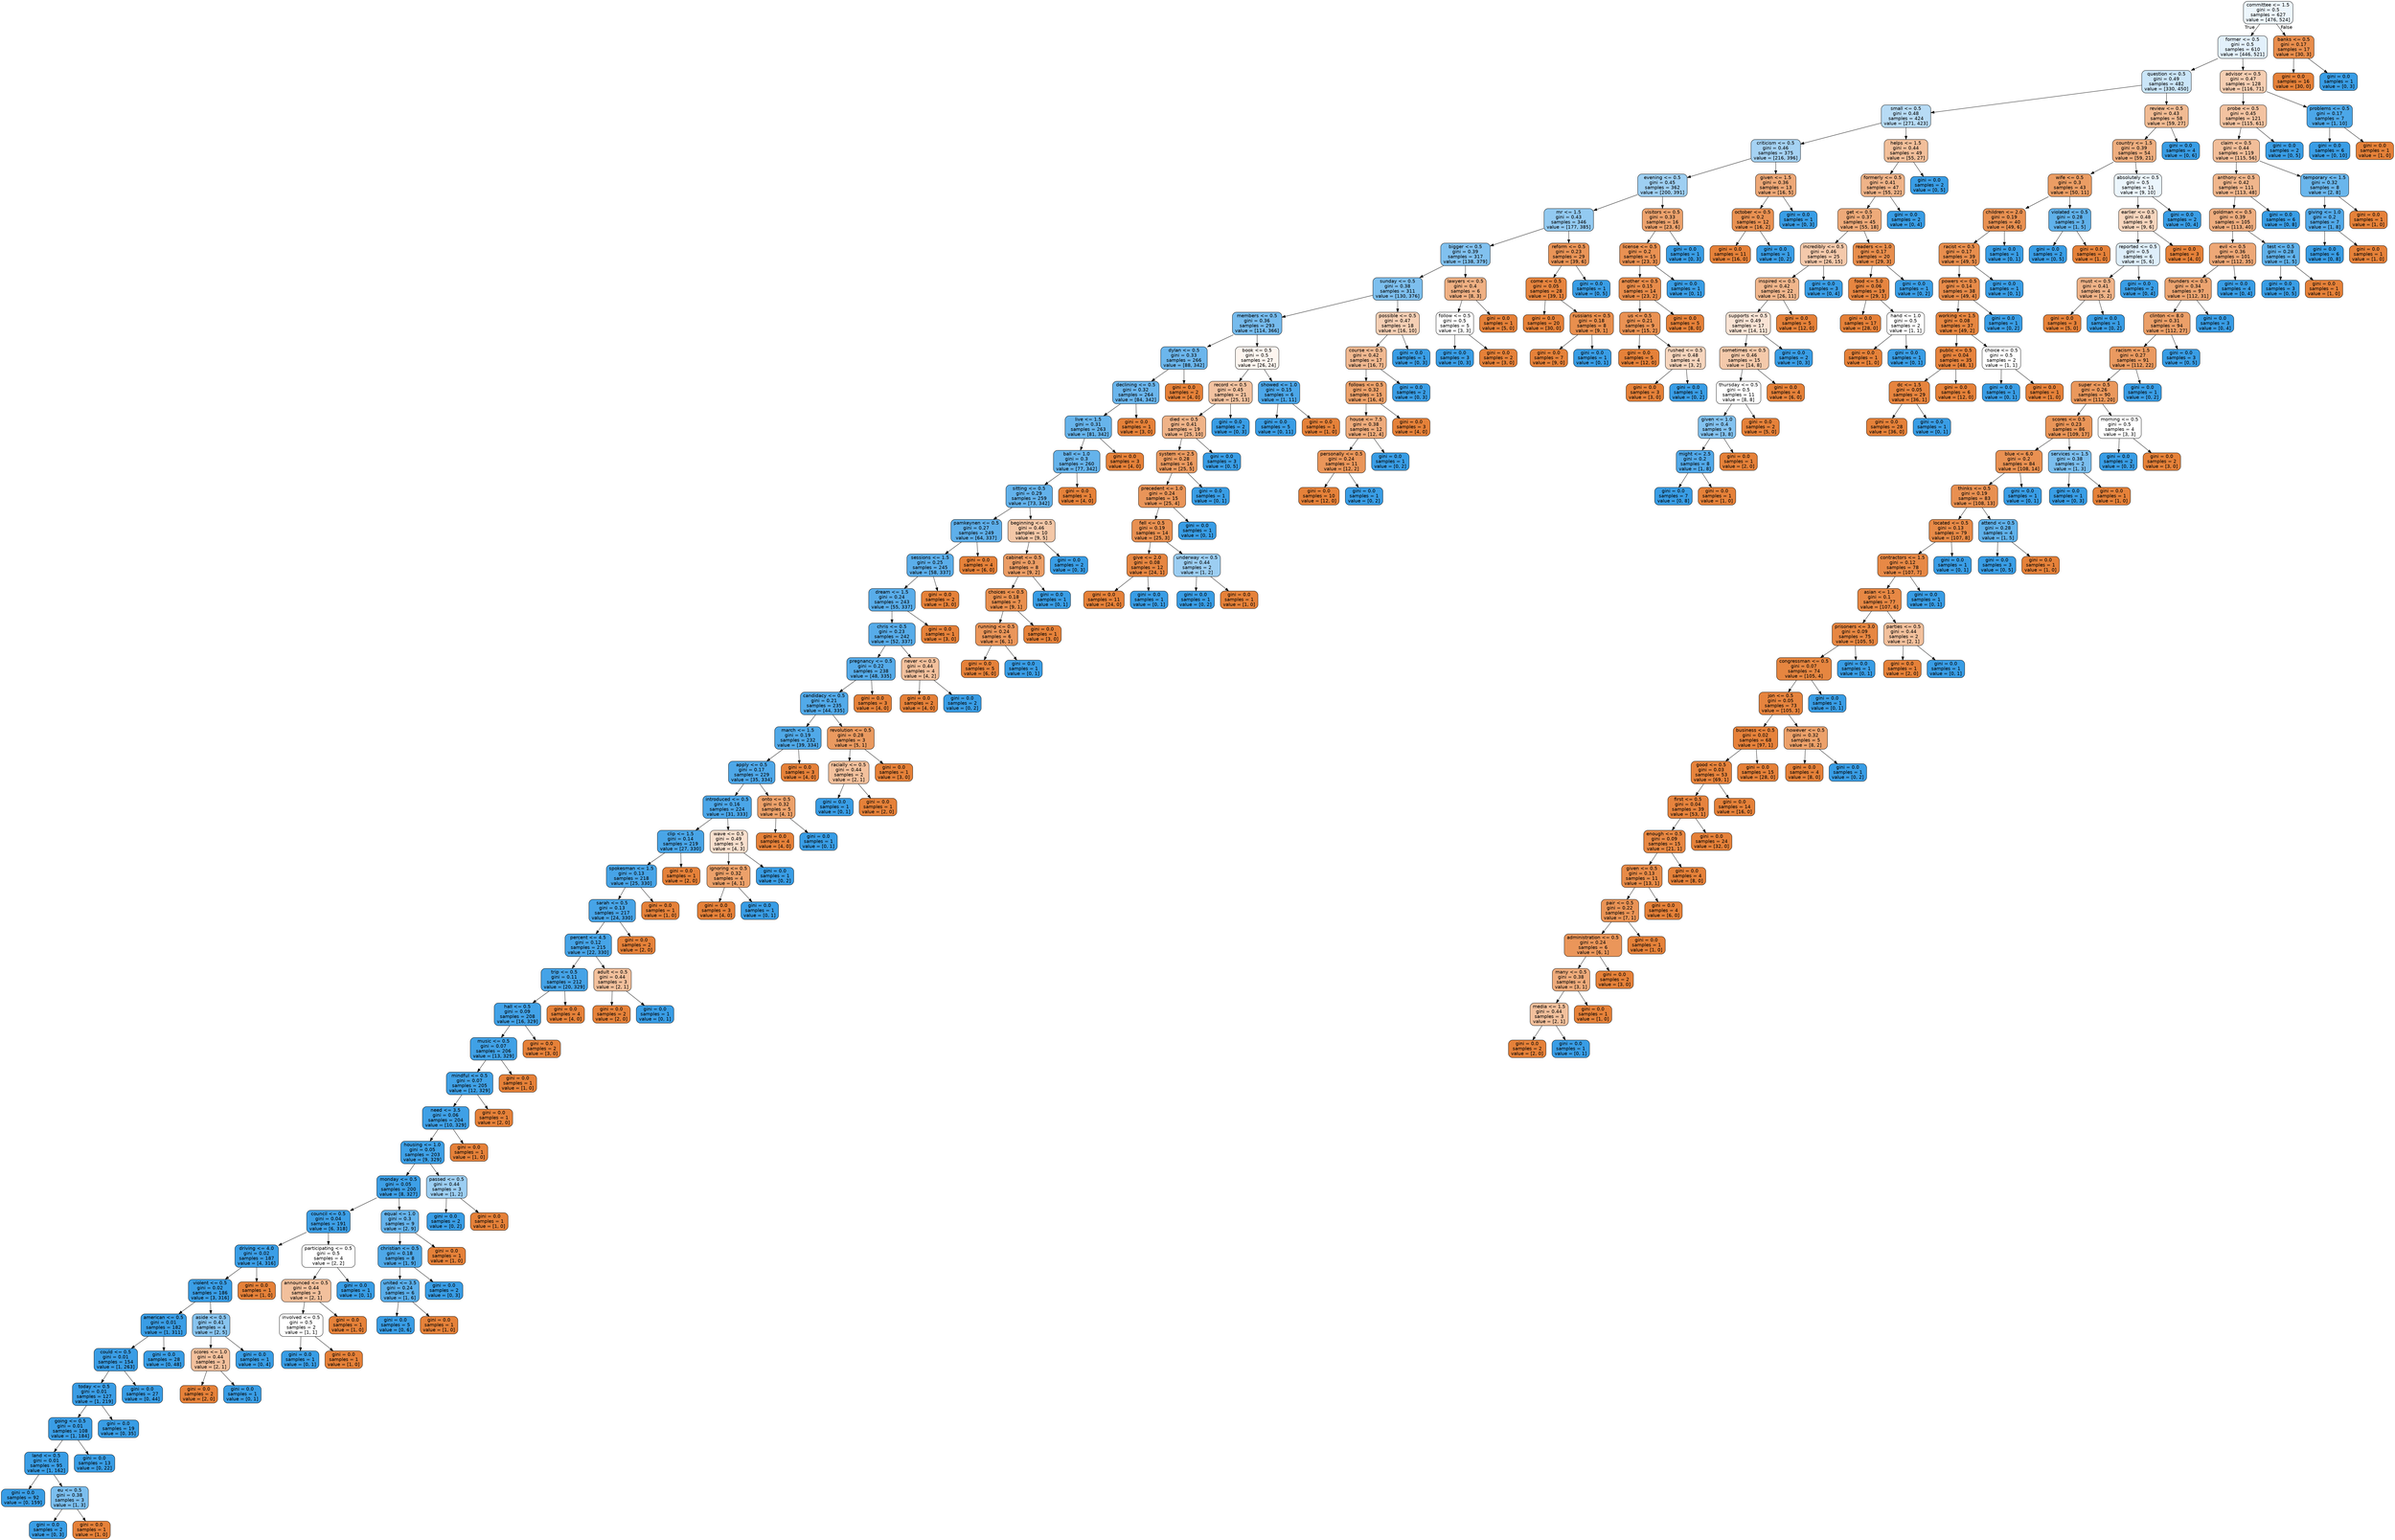 digraph Tree {
node [shape=box, style="filled, rounded", color="black", fontname=helvetica] ;
edge [fontname=helvetica] ;
0 [label="committee <= 1.5\ngini = 0.5\nsamples = 627\nvalue = [476, 524]", fillcolor="#399de517"] ;
1 [label="former <= 0.5\ngini = 0.5\nsamples = 610\nvalue = [446, 521]", fillcolor="#399de525"] ;
0 -> 1 [labeldistance=2.5, labelangle=45, headlabel="True"] ;
2 [label="question <= 0.5\ngini = 0.49\nsamples = 482\nvalue = [330, 450]", fillcolor="#399de544"] ;
1 -> 2 ;
3 [label="small <= 0.5\ngini = 0.48\nsamples = 424\nvalue = [271, 423]", fillcolor="#399de55c"] ;
2 -> 3 ;
4 [label="criticism <= 0.5\ngini = 0.46\nsamples = 375\nvalue = [216, 396]", fillcolor="#399de574"] ;
3 -> 4 ;
5 [label="evening <= 0.5\ngini = 0.45\nsamples = 362\nvalue = [200, 391]", fillcolor="#399de57d"] ;
4 -> 5 ;
6 [label="mr <= 1.5\ngini = 0.43\nsamples = 346\nvalue = [177, 385]", fillcolor="#399de58a"] ;
5 -> 6 ;
7 [label="bigger <= 0.5\ngini = 0.39\nsamples = 317\nvalue = [138, 379]", fillcolor="#399de5a2"] ;
6 -> 7 ;
8 [label="sunday <= 0.5\ngini = 0.38\nsamples = 311\nvalue = [130, 376]", fillcolor="#399de5a7"] ;
7 -> 8 ;
9 [label="members <= 0.5\ngini = 0.36\nsamples = 293\nvalue = [114, 366]", fillcolor="#399de5b0"] ;
8 -> 9 ;
10 [label="dylan <= 0.5\ngini = 0.33\nsamples = 266\nvalue = [88, 342]", fillcolor="#399de5bd"] ;
9 -> 10 ;
11 [label="declining <= 0.5\ngini = 0.32\nsamples = 264\nvalue = [84, 342]", fillcolor="#399de5c0"] ;
10 -> 11 ;
12 [label="live <= 1.5\ngini = 0.31\nsamples = 263\nvalue = [81, 342]", fillcolor="#399de5c3"] ;
11 -> 12 ;
13 [label="ball <= 1.0\ngini = 0.3\nsamples = 260\nvalue = [77, 342]", fillcolor="#399de5c6"] ;
12 -> 13 ;
14 [label="sitting <= 0.5\ngini = 0.29\nsamples = 259\nvalue = [73, 342]", fillcolor="#399de5c9"] ;
13 -> 14 ;
15 [label="pamkeynen <= 0.5\ngini = 0.27\nsamples = 249\nvalue = [64, 337]", fillcolor="#399de5cf"] ;
14 -> 15 ;
16 [label="sessions <= 1.5\ngini = 0.25\nsamples = 245\nvalue = [58, 337]", fillcolor="#399de5d3"] ;
15 -> 16 ;
17 [label="dream <= 1.5\ngini = 0.24\nsamples = 243\nvalue = [55, 337]", fillcolor="#399de5d5"] ;
16 -> 17 ;
18 [label="chris <= 0.5\ngini = 0.23\nsamples = 242\nvalue = [52, 337]", fillcolor="#399de5d8"] ;
17 -> 18 ;
19 [label="pregnancy <= 0.5\ngini = 0.22\nsamples = 238\nvalue = [48, 335]", fillcolor="#399de5da"] ;
18 -> 19 ;
20 [label="candidacy <= 0.5\ngini = 0.21\nsamples = 235\nvalue = [44, 335]", fillcolor="#399de5de"] ;
19 -> 20 ;
21 [label="march <= 1.5\ngini = 0.19\nsamples = 232\nvalue = [39, 334]", fillcolor="#399de5e1"] ;
20 -> 21 ;
22 [label="apply <= 0.5\ngini = 0.17\nsamples = 229\nvalue = [35, 334]", fillcolor="#399de5e4"] ;
21 -> 22 ;
23 [label="introduced <= 0.5\ngini = 0.16\nsamples = 224\nvalue = [31, 333]", fillcolor="#399de5e7"] ;
22 -> 23 ;
24 [label="clip <= 1.5\ngini = 0.14\nsamples = 219\nvalue = [27, 330]", fillcolor="#399de5ea"] ;
23 -> 24 ;
25 [label="spokesman <= 1.5\ngini = 0.13\nsamples = 218\nvalue = [25, 330]", fillcolor="#399de5ec"] ;
24 -> 25 ;
26 [label="sarah <= 0.5\ngini = 0.13\nsamples = 217\nvalue = [24, 330]", fillcolor="#399de5ec"] ;
25 -> 26 ;
27 [label="percent <= 4.5\ngini = 0.12\nsamples = 215\nvalue = [22, 330]", fillcolor="#399de5ee"] ;
26 -> 27 ;
28 [label="trip <= 0.5\ngini = 0.11\nsamples = 212\nvalue = [20, 329]", fillcolor="#399de5ef"] ;
27 -> 28 ;
29 [label="hall <= 0.5\ngini = 0.09\nsamples = 208\nvalue = [16, 329]", fillcolor="#399de5f3"] ;
28 -> 29 ;
30 [label="music <= 0.5\ngini = 0.07\nsamples = 206\nvalue = [13, 329]", fillcolor="#399de5f5"] ;
29 -> 30 ;
31 [label="mindful <= 0.5\ngini = 0.07\nsamples = 205\nvalue = [12, 329]", fillcolor="#399de5f6"] ;
30 -> 31 ;
32 [label="need <= 3.5\ngini = 0.06\nsamples = 204\nvalue = [10, 329]", fillcolor="#399de5f7"] ;
31 -> 32 ;
33 [label="housing <= 1.0\ngini = 0.05\nsamples = 203\nvalue = [9, 329]", fillcolor="#399de5f8"] ;
32 -> 33 ;
34 [label="monday <= 0.5\ngini = 0.05\nsamples = 200\nvalue = [8, 327]", fillcolor="#399de5f9"] ;
33 -> 34 ;
35 [label="council <= 0.5\ngini = 0.04\nsamples = 191\nvalue = [6, 318]", fillcolor="#399de5fa"] ;
34 -> 35 ;
36 [label="driving <= 4.0\ngini = 0.02\nsamples = 187\nvalue = [4, 316]", fillcolor="#399de5fc"] ;
35 -> 36 ;
37 [label="violent <= 0.5\ngini = 0.02\nsamples = 186\nvalue = [3, 316]", fillcolor="#399de5fd"] ;
36 -> 37 ;
38 [label="american <= 0.5\ngini = 0.01\nsamples = 182\nvalue = [1, 311]", fillcolor="#399de5fe"] ;
37 -> 38 ;
39 [label="could <= 0.5\ngini = 0.01\nsamples = 154\nvalue = [1, 263]", fillcolor="#399de5fe"] ;
38 -> 39 ;
40 [label="today <= 0.5\ngini = 0.01\nsamples = 127\nvalue = [1, 219]", fillcolor="#399de5fe"] ;
39 -> 40 ;
41 [label="going <= 0.5\ngini = 0.01\nsamples = 108\nvalue = [1, 184]", fillcolor="#399de5fe"] ;
40 -> 41 ;
42 [label="land <= 0.5\ngini = 0.01\nsamples = 95\nvalue = [1, 162]", fillcolor="#399de5fd"] ;
41 -> 42 ;
43 [label="gini = 0.0\nsamples = 92\nvalue = [0, 159]", fillcolor="#399de5ff"] ;
42 -> 43 ;
44 [label="eu <= 0.5\ngini = 0.38\nsamples = 3\nvalue = [1, 3]", fillcolor="#399de5aa"] ;
42 -> 44 ;
45 [label="gini = 0.0\nsamples = 2\nvalue = [0, 3]", fillcolor="#399de5ff"] ;
44 -> 45 ;
46 [label="gini = 0.0\nsamples = 1\nvalue = [1, 0]", fillcolor="#e58139ff"] ;
44 -> 46 ;
47 [label="gini = 0.0\nsamples = 13\nvalue = [0, 22]", fillcolor="#399de5ff"] ;
41 -> 47 ;
48 [label="gini = 0.0\nsamples = 19\nvalue = [0, 35]", fillcolor="#399de5ff"] ;
40 -> 48 ;
49 [label="gini = 0.0\nsamples = 27\nvalue = [0, 44]", fillcolor="#399de5ff"] ;
39 -> 49 ;
50 [label="gini = 0.0\nsamples = 28\nvalue = [0, 48]", fillcolor="#399de5ff"] ;
38 -> 50 ;
51 [label="aside <= 0.5\ngini = 0.41\nsamples = 4\nvalue = [2, 5]", fillcolor="#399de599"] ;
37 -> 51 ;
52 [label="scores <= 1.0\ngini = 0.44\nsamples = 3\nvalue = [2, 1]", fillcolor="#e581397f"] ;
51 -> 52 ;
53 [label="gini = 0.0\nsamples = 2\nvalue = [2, 0]", fillcolor="#e58139ff"] ;
52 -> 53 ;
54 [label="gini = 0.0\nsamples = 1\nvalue = [0, 1]", fillcolor="#399de5ff"] ;
52 -> 54 ;
55 [label="gini = 0.0\nsamples = 1\nvalue = [0, 4]", fillcolor="#399de5ff"] ;
51 -> 55 ;
56 [label="gini = 0.0\nsamples = 1\nvalue = [1, 0]", fillcolor="#e58139ff"] ;
36 -> 56 ;
57 [label="participating <= 0.5\ngini = 0.5\nsamples = 4\nvalue = [2, 2]", fillcolor="#e5813900"] ;
35 -> 57 ;
58 [label="announced <= 0.5\ngini = 0.44\nsamples = 3\nvalue = [2, 1]", fillcolor="#e581397f"] ;
57 -> 58 ;
59 [label="involved <= 0.5\ngini = 0.5\nsamples = 2\nvalue = [1, 1]", fillcolor="#e5813900"] ;
58 -> 59 ;
60 [label="gini = 0.0\nsamples = 1\nvalue = [0, 1]", fillcolor="#399de5ff"] ;
59 -> 60 ;
61 [label="gini = 0.0\nsamples = 1\nvalue = [1, 0]", fillcolor="#e58139ff"] ;
59 -> 61 ;
62 [label="gini = 0.0\nsamples = 1\nvalue = [1, 0]", fillcolor="#e58139ff"] ;
58 -> 62 ;
63 [label="gini = 0.0\nsamples = 1\nvalue = [0, 1]", fillcolor="#399de5ff"] ;
57 -> 63 ;
64 [label="equal <= 1.0\ngini = 0.3\nsamples = 9\nvalue = [2, 9]", fillcolor="#399de5c6"] ;
34 -> 64 ;
65 [label="christian <= 0.5\ngini = 0.18\nsamples = 8\nvalue = [1, 9]", fillcolor="#399de5e3"] ;
64 -> 65 ;
66 [label="united <= 3.5\ngini = 0.24\nsamples = 6\nvalue = [1, 6]", fillcolor="#399de5d4"] ;
65 -> 66 ;
67 [label="gini = 0.0\nsamples = 5\nvalue = [0, 6]", fillcolor="#399de5ff"] ;
66 -> 67 ;
68 [label="gini = 0.0\nsamples = 1\nvalue = [1, 0]", fillcolor="#e58139ff"] ;
66 -> 68 ;
69 [label="gini = 0.0\nsamples = 2\nvalue = [0, 3]", fillcolor="#399de5ff"] ;
65 -> 69 ;
70 [label="gini = 0.0\nsamples = 1\nvalue = [1, 0]", fillcolor="#e58139ff"] ;
64 -> 70 ;
71 [label="passed <= 0.5\ngini = 0.44\nsamples = 3\nvalue = [1, 2]", fillcolor="#399de57f"] ;
33 -> 71 ;
72 [label="gini = 0.0\nsamples = 2\nvalue = [0, 2]", fillcolor="#399de5ff"] ;
71 -> 72 ;
73 [label="gini = 0.0\nsamples = 1\nvalue = [1, 0]", fillcolor="#e58139ff"] ;
71 -> 73 ;
74 [label="gini = 0.0\nsamples = 1\nvalue = [1, 0]", fillcolor="#e58139ff"] ;
32 -> 74 ;
75 [label="gini = 0.0\nsamples = 1\nvalue = [2, 0]", fillcolor="#e58139ff"] ;
31 -> 75 ;
76 [label="gini = 0.0\nsamples = 1\nvalue = [1, 0]", fillcolor="#e58139ff"] ;
30 -> 76 ;
77 [label="gini = 0.0\nsamples = 2\nvalue = [3, 0]", fillcolor="#e58139ff"] ;
29 -> 77 ;
78 [label="gini = 0.0\nsamples = 4\nvalue = [4, 0]", fillcolor="#e58139ff"] ;
28 -> 78 ;
79 [label="adult <= 0.5\ngini = 0.44\nsamples = 3\nvalue = [2, 1]", fillcolor="#e581397f"] ;
27 -> 79 ;
80 [label="gini = 0.0\nsamples = 2\nvalue = [2, 0]", fillcolor="#e58139ff"] ;
79 -> 80 ;
81 [label="gini = 0.0\nsamples = 1\nvalue = [0, 1]", fillcolor="#399de5ff"] ;
79 -> 81 ;
82 [label="gini = 0.0\nsamples = 2\nvalue = [2, 0]", fillcolor="#e58139ff"] ;
26 -> 82 ;
83 [label="gini = 0.0\nsamples = 1\nvalue = [1, 0]", fillcolor="#e58139ff"] ;
25 -> 83 ;
84 [label="gini = 0.0\nsamples = 1\nvalue = [2, 0]", fillcolor="#e58139ff"] ;
24 -> 84 ;
85 [label="wave <= 0.5\ngini = 0.49\nsamples = 5\nvalue = [4, 3]", fillcolor="#e5813940"] ;
23 -> 85 ;
86 [label="ignoring <= 0.5\ngini = 0.32\nsamples = 4\nvalue = [4, 1]", fillcolor="#e58139bf"] ;
85 -> 86 ;
87 [label="gini = 0.0\nsamples = 3\nvalue = [4, 0]", fillcolor="#e58139ff"] ;
86 -> 87 ;
88 [label="gini = 0.0\nsamples = 1\nvalue = [0, 1]", fillcolor="#399de5ff"] ;
86 -> 88 ;
89 [label="gini = 0.0\nsamples = 1\nvalue = [0, 2]", fillcolor="#399de5ff"] ;
85 -> 89 ;
90 [label="onto <= 0.5\ngini = 0.32\nsamples = 5\nvalue = [4, 1]", fillcolor="#e58139bf"] ;
22 -> 90 ;
91 [label="gini = 0.0\nsamples = 4\nvalue = [4, 0]", fillcolor="#e58139ff"] ;
90 -> 91 ;
92 [label="gini = 0.0\nsamples = 1\nvalue = [0, 1]", fillcolor="#399de5ff"] ;
90 -> 92 ;
93 [label="gini = 0.0\nsamples = 3\nvalue = [4, 0]", fillcolor="#e58139ff"] ;
21 -> 93 ;
94 [label="revolution <= 0.5\ngini = 0.28\nsamples = 3\nvalue = [5, 1]", fillcolor="#e58139cc"] ;
20 -> 94 ;
95 [label="racially <= 0.5\ngini = 0.44\nsamples = 2\nvalue = [2, 1]", fillcolor="#e581397f"] ;
94 -> 95 ;
96 [label="gini = 0.0\nsamples = 1\nvalue = [0, 1]", fillcolor="#399de5ff"] ;
95 -> 96 ;
97 [label="gini = 0.0\nsamples = 1\nvalue = [2, 0]", fillcolor="#e58139ff"] ;
95 -> 97 ;
98 [label="gini = 0.0\nsamples = 1\nvalue = [3, 0]", fillcolor="#e58139ff"] ;
94 -> 98 ;
99 [label="gini = 0.0\nsamples = 3\nvalue = [4, 0]", fillcolor="#e58139ff"] ;
19 -> 99 ;
100 [label="never <= 0.5\ngini = 0.44\nsamples = 4\nvalue = [4, 2]", fillcolor="#e581397f"] ;
18 -> 100 ;
101 [label="gini = 0.0\nsamples = 2\nvalue = [4, 0]", fillcolor="#e58139ff"] ;
100 -> 101 ;
102 [label="gini = 0.0\nsamples = 2\nvalue = [0, 2]", fillcolor="#399de5ff"] ;
100 -> 102 ;
103 [label="gini = 0.0\nsamples = 1\nvalue = [3, 0]", fillcolor="#e58139ff"] ;
17 -> 103 ;
104 [label="gini = 0.0\nsamples = 2\nvalue = [3, 0]", fillcolor="#e58139ff"] ;
16 -> 104 ;
105 [label="gini = 0.0\nsamples = 4\nvalue = [6, 0]", fillcolor="#e58139ff"] ;
15 -> 105 ;
106 [label="beginning <= 0.5\ngini = 0.46\nsamples = 10\nvalue = [9, 5]", fillcolor="#e5813971"] ;
14 -> 106 ;
107 [label="cabinet <= 0.5\ngini = 0.3\nsamples = 8\nvalue = [9, 2]", fillcolor="#e58139c6"] ;
106 -> 107 ;
108 [label="choices <= 0.5\ngini = 0.18\nsamples = 7\nvalue = [9, 1]", fillcolor="#e58139e3"] ;
107 -> 108 ;
109 [label="running <= 0.5\ngini = 0.24\nsamples = 6\nvalue = [6, 1]", fillcolor="#e58139d4"] ;
108 -> 109 ;
110 [label="gini = 0.0\nsamples = 5\nvalue = [6, 0]", fillcolor="#e58139ff"] ;
109 -> 110 ;
111 [label="gini = 0.0\nsamples = 1\nvalue = [0, 1]", fillcolor="#399de5ff"] ;
109 -> 111 ;
112 [label="gini = 0.0\nsamples = 1\nvalue = [3, 0]", fillcolor="#e58139ff"] ;
108 -> 112 ;
113 [label="gini = 0.0\nsamples = 1\nvalue = [0, 1]", fillcolor="#399de5ff"] ;
107 -> 113 ;
114 [label="gini = 0.0\nsamples = 2\nvalue = [0, 3]", fillcolor="#399de5ff"] ;
106 -> 114 ;
115 [label="gini = 0.0\nsamples = 1\nvalue = [4, 0]", fillcolor="#e58139ff"] ;
13 -> 115 ;
116 [label="gini = 0.0\nsamples = 3\nvalue = [4, 0]", fillcolor="#e58139ff"] ;
12 -> 116 ;
117 [label="gini = 0.0\nsamples = 1\nvalue = [3, 0]", fillcolor="#e58139ff"] ;
11 -> 117 ;
118 [label="gini = 0.0\nsamples = 2\nvalue = [4, 0]", fillcolor="#e58139ff"] ;
10 -> 118 ;
119 [label="book <= 0.5\ngini = 0.5\nsamples = 27\nvalue = [26, 24]", fillcolor="#e5813914"] ;
9 -> 119 ;
120 [label="record <= 0.5\ngini = 0.45\nsamples = 21\nvalue = [25, 13]", fillcolor="#e581397a"] ;
119 -> 120 ;
121 [label="died <= 0.5\ngini = 0.41\nsamples = 19\nvalue = [25, 10]", fillcolor="#e5813999"] ;
120 -> 121 ;
122 [label="system <= 2.5\ngini = 0.28\nsamples = 16\nvalue = [25, 5]", fillcolor="#e58139cc"] ;
121 -> 122 ;
123 [label="precedent <= 1.0\ngini = 0.24\nsamples = 15\nvalue = [25, 4]", fillcolor="#e58139d6"] ;
122 -> 123 ;
124 [label="fell <= 0.5\ngini = 0.19\nsamples = 14\nvalue = [25, 3]", fillcolor="#e58139e0"] ;
123 -> 124 ;
125 [label="give <= 2.0\ngini = 0.08\nsamples = 12\nvalue = [24, 1]", fillcolor="#e58139f4"] ;
124 -> 125 ;
126 [label="gini = 0.0\nsamples = 11\nvalue = [24, 0]", fillcolor="#e58139ff"] ;
125 -> 126 ;
127 [label="gini = 0.0\nsamples = 1\nvalue = [0, 1]", fillcolor="#399de5ff"] ;
125 -> 127 ;
128 [label="underway <= 0.5\ngini = 0.44\nsamples = 2\nvalue = [1, 2]", fillcolor="#399de57f"] ;
124 -> 128 ;
129 [label="gini = 0.0\nsamples = 1\nvalue = [0, 2]", fillcolor="#399de5ff"] ;
128 -> 129 ;
130 [label="gini = 0.0\nsamples = 1\nvalue = [1, 0]", fillcolor="#e58139ff"] ;
128 -> 130 ;
131 [label="gini = 0.0\nsamples = 1\nvalue = [0, 1]", fillcolor="#399de5ff"] ;
123 -> 131 ;
132 [label="gini = 0.0\nsamples = 1\nvalue = [0, 1]", fillcolor="#399de5ff"] ;
122 -> 132 ;
133 [label="gini = 0.0\nsamples = 3\nvalue = [0, 5]", fillcolor="#399de5ff"] ;
121 -> 133 ;
134 [label="gini = 0.0\nsamples = 2\nvalue = [0, 3]", fillcolor="#399de5ff"] ;
120 -> 134 ;
135 [label="showed <= 1.0\ngini = 0.15\nsamples = 6\nvalue = [1, 11]", fillcolor="#399de5e8"] ;
119 -> 135 ;
136 [label="gini = 0.0\nsamples = 5\nvalue = [0, 11]", fillcolor="#399de5ff"] ;
135 -> 136 ;
137 [label="gini = 0.0\nsamples = 1\nvalue = [1, 0]", fillcolor="#e58139ff"] ;
135 -> 137 ;
138 [label="possible <= 0.5\ngini = 0.47\nsamples = 18\nvalue = [16, 10]", fillcolor="#e5813960"] ;
8 -> 138 ;
139 [label="course <= 0.5\ngini = 0.42\nsamples = 17\nvalue = [16, 7]", fillcolor="#e581398f"] ;
138 -> 139 ;
140 [label="follows <= 0.5\ngini = 0.32\nsamples = 15\nvalue = [16, 4]", fillcolor="#e58139bf"] ;
139 -> 140 ;
141 [label="house <= 7.5\ngini = 0.38\nsamples = 12\nvalue = [12, 4]", fillcolor="#e58139aa"] ;
140 -> 141 ;
142 [label="personally <= 0.5\ngini = 0.24\nsamples = 11\nvalue = [12, 2]", fillcolor="#e58139d4"] ;
141 -> 142 ;
143 [label="gini = 0.0\nsamples = 10\nvalue = [12, 0]", fillcolor="#e58139ff"] ;
142 -> 143 ;
144 [label="gini = 0.0\nsamples = 1\nvalue = [0, 2]", fillcolor="#399de5ff"] ;
142 -> 144 ;
145 [label="gini = 0.0\nsamples = 1\nvalue = [0, 2]", fillcolor="#399de5ff"] ;
141 -> 145 ;
146 [label="gini = 0.0\nsamples = 3\nvalue = [4, 0]", fillcolor="#e58139ff"] ;
140 -> 146 ;
147 [label="gini = 0.0\nsamples = 2\nvalue = [0, 3]", fillcolor="#399de5ff"] ;
139 -> 147 ;
148 [label="gini = 0.0\nsamples = 1\nvalue = [0, 3]", fillcolor="#399de5ff"] ;
138 -> 148 ;
149 [label="lawyers <= 0.5\ngini = 0.4\nsamples = 6\nvalue = [8, 3]", fillcolor="#e581399f"] ;
7 -> 149 ;
150 [label="follow <= 0.5\ngini = 0.5\nsamples = 5\nvalue = [3, 3]", fillcolor="#e5813900"] ;
149 -> 150 ;
151 [label="gini = 0.0\nsamples = 3\nvalue = [0, 3]", fillcolor="#399de5ff"] ;
150 -> 151 ;
152 [label="gini = 0.0\nsamples = 2\nvalue = [3, 0]", fillcolor="#e58139ff"] ;
150 -> 152 ;
153 [label="gini = 0.0\nsamples = 1\nvalue = [5, 0]", fillcolor="#e58139ff"] ;
149 -> 153 ;
154 [label="reform <= 0.5\ngini = 0.23\nsamples = 29\nvalue = [39, 6]", fillcolor="#e58139d8"] ;
6 -> 154 ;
155 [label="come <= 0.5\ngini = 0.05\nsamples = 28\nvalue = [39, 1]", fillcolor="#e58139f8"] ;
154 -> 155 ;
156 [label="gini = 0.0\nsamples = 20\nvalue = [30, 0]", fillcolor="#e58139ff"] ;
155 -> 156 ;
157 [label="russians <= 0.5\ngini = 0.18\nsamples = 8\nvalue = [9, 1]", fillcolor="#e58139e3"] ;
155 -> 157 ;
158 [label="gini = 0.0\nsamples = 7\nvalue = [9, 0]", fillcolor="#e58139ff"] ;
157 -> 158 ;
159 [label="gini = 0.0\nsamples = 1\nvalue = [0, 1]", fillcolor="#399de5ff"] ;
157 -> 159 ;
160 [label="gini = 0.0\nsamples = 1\nvalue = [0, 5]", fillcolor="#399de5ff"] ;
154 -> 160 ;
161 [label="visitors <= 0.5\ngini = 0.33\nsamples = 16\nvalue = [23, 6]", fillcolor="#e58139bc"] ;
5 -> 161 ;
162 [label="license <= 0.5\ngini = 0.2\nsamples = 15\nvalue = [23, 3]", fillcolor="#e58139de"] ;
161 -> 162 ;
163 [label="another <= 0.5\ngini = 0.15\nsamples = 14\nvalue = [23, 2]", fillcolor="#e58139e9"] ;
162 -> 163 ;
164 [label="us <= 0.5\ngini = 0.21\nsamples = 9\nvalue = [15, 2]", fillcolor="#e58139dd"] ;
163 -> 164 ;
165 [label="gini = 0.0\nsamples = 5\nvalue = [12, 0]", fillcolor="#e58139ff"] ;
164 -> 165 ;
166 [label="rushed <= 0.5\ngini = 0.48\nsamples = 4\nvalue = [3, 2]", fillcolor="#e5813955"] ;
164 -> 166 ;
167 [label="gini = 0.0\nsamples = 3\nvalue = [3, 0]", fillcolor="#e58139ff"] ;
166 -> 167 ;
168 [label="gini = 0.0\nsamples = 1\nvalue = [0, 2]", fillcolor="#399de5ff"] ;
166 -> 168 ;
169 [label="gini = 0.0\nsamples = 5\nvalue = [8, 0]", fillcolor="#e58139ff"] ;
163 -> 169 ;
170 [label="gini = 0.0\nsamples = 1\nvalue = [0, 1]", fillcolor="#399de5ff"] ;
162 -> 170 ;
171 [label="gini = 0.0\nsamples = 1\nvalue = [0, 3]", fillcolor="#399de5ff"] ;
161 -> 171 ;
172 [label="given <= 1.5\ngini = 0.36\nsamples = 13\nvalue = [16, 5]", fillcolor="#e58139af"] ;
4 -> 172 ;
173 [label="october <= 0.5\ngini = 0.2\nsamples = 12\nvalue = [16, 2]", fillcolor="#e58139df"] ;
172 -> 173 ;
174 [label="gini = 0.0\nsamples = 11\nvalue = [16, 0]", fillcolor="#e58139ff"] ;
173 -> 174 ;
175 [label="gini = 0.0\nsamples = 1\nvalue = [0, 2]", fillcolor="#399de5ff"] ;
173 -> 175 ;
176 [label="gini = 0.0\nsamples = 1\nvalue = [0, 3]", fillcolor="#399de5ff"] ;
172 -> 176 ;
177 [label="helps <= 1.5\ngini = 0.44\nsamples = 49\nvalue = [55, 27]", fillcolor="#e5813982"] ;
3 -> 177 ;
178 [label="formerly <= 0.5\ngini = 0.41\nsamples = 47\nvalue = [55, 22]", fillcolor="#e5813999"] ;
177 -> 178 ;
179 [label="get <= 0.5\ngini = 0.37\nsamples = 45\nvalue = [55, 18]", fillcolor="#e58139ac"] ;
178 -> 179 ;
180 [label="incredibly <= 0.5\ngini = 0.46\nsamples = 25\nvalue = [26, 15]", fillcolor="#e581396c"] ;
179 -> 180 ;
181 [label="inspired <= 0.5\ngini = 0.42\nsamples = 22\nvalue = [26, 11]", fillcolor="#e5813993"] ;
180 -> 181 ;
182 [label="supports <= 0.5\ngini = 0.49\nsamples = 17\nvalue = [14, 11]", fillcolor="#e5813937"] ;
181 -> 182 ;
183 [label="sometimes <= 0.5\ngini = 0.46\nsamples = 15\nvalue = [14, 8]", fillcolor="#e581396d"] ;
182 -> 183 ;
184 [label="thursday <= 0.5\ngini = 0.5\nsamples = 11\nvalue = [8, 8]", fillcolor="#e5813900"] ;
183 -> 184 ;
185 [label="given <= 1.0\ngini = 0.4\nsamples = 9\nvalue = [3, 8]", fillcolor="#399de59f"] ;
184 -> 185 ;
186 [label="might <= 2.5\ngini = 0.2\nsamples = 8\nvalue = [1, 8]", fillcolor="#399de5df"] ;
185 -> 186 ;
187 [label="gini = 0.0\nsamples = 7\nvalue = [0, 8]", fillcolor="#399de5ff"] ;
186 -> 187 ;
188 [label="gini = 0.0\nsamples = 1\nvalue = [1, 0]", fillcolor="#e58139ff"] ;
186 -> 188 ;
189 [label="gini = 0.0\nsamples = 1\nvalue = [2, 0]", fillcolor="#e58139ff"] ;
185 -> 189 ;
190 [label="gini = 0.0\nsamples = 2\nvalue = [5, 0]", fillcolor="#e58139ff"] ;
184 -> 190 ;
191 [label="gini = 0.0\nsamples = 4\nvalue = [6, 0]", fillcolor="#e58139ff"] ;
183 -> 191 ;
192 [label="gini = 0.0\nsamples = 2\nvalue = [0, 3]", fillcolor="#399de5ff"] ;
182 -> 192 ;
193 [label="gini = 0.0\nsamples = 5\nvalue = [12, 0]", fillcolor="#e58139ff"] ;
181 -> 193 ;
194 [label="gini = 0.0\nsamples = 3\nvalue = [0, 4]", fillcolor="#399de5ff"] ;
180 -> 194 ;
195 [label="readers <= 1.0\ngini = 0.17\nsamples = 20\nvalue = [29, 3]", fillcolor="#e58139e5"] ;
179 -> 195 ;
196 [label="food <= 5.0\ngini = 0.06\nsamples = 19\nvalue = [29, 1]", fillcolor="#e58139f6"] ;
195 -> 196 ;
197 [label="gini = 0.0\nsamples = 17\nvalue = [28, 0]", fillcolor="#e58139ff"] ;
196 -> 197 ;
198 [label="hand <= 1.0\ngini = 0.5\nsamples = 2\nvalue = [1, 1]", fillcolor="#e5813900"] ;
196 -> 198 ;
199 [label="gini = 0.0\nsamples = 1\nvalue = [1, 0]", fillcolor="#e58139ff"] ;
198 -> 199 ;
200 [label="gini = 0.0\nsamples = 1\nvalue = [0, 1]", fillcolor="#399de5ff"] ;
198 -> 200 ;
201 [label="gini = 0.0\nsamples = 1\nvalue = [0, 2]", fillcolor="#399de5ff"] ;
195 -> 201 ;
202 [label="gini = 0.0\nsamples = 2\nvalue = [0, 4]", fillcolor="#399de5ff"] ;
178 -> 202 ;
203 [label="gini = 0.0\nsamples = 2\nvalue = [0, 5]", fillcolor="#399de5ff"] ;
177 -> 203 ;
204 [label="review <= 0.5\ngini = 0.43\nsamples = 58\nvalue = [59, 27]", fillcolor="#e581398a"] ;
2 -> 204 ;
205 [label="country <= 1.5\ngini = 0.39\nsamples = 54\nvalue = [59, 21]", fillcolor="#e58139a4"] ;
204 -> 205 ;
206 [label="wife <= 0.5\ngini = 0.3\nsamples = 43\nvalue = [50, 11]", fillcolor="#e58139c7"] ;
205 -> 206 ;
207 [label="children <= 2.0\ngini = 0.19\nsamples = 40\nvalue = [49, 6]", fillcolor="#e58139e0"] ;
206 -> 207 ;
208 [label="racist <= 0.5\ngini = 0.17\nsamples = 39\nvalue = [49, 5]", fillcolor="#e58139e5"] ;
207 -> 208 ;
209 [label="powers <= 0.5\ngini = 0.14\nsamples = 38\nvalue = [49, 4]", fillcolor="#e58139ea"] ;
208 -> 209 ;
210 [label="working <= 1.5\ngini = 0.08\nsamples = 37\nvalue = [49, 2]", fillcolor="#e58139f5"] ;
209 -> 210 ;
211 [label="public <= 0.5\ngini = 0.04\nsamples = 35\nvalue = [48, 1]", fillcolor="#e58139fa"] ;
210 -> 211 ;
212 [label="dc <= 1.5\ngini = 0.05\nsamples = 29\nvalue = [36, 1]", fillcolor="#e58139f8"] ;
211 -> 212 ;
213 [label="gini = 0.0\nsamples = 28\nvalue = [36, 0]", fillcolor="#e58139ff"] ;
212 -> 213 ;
214 [label="gini = 0.0\nsamples = 1\nvalue = [0, 1]", fillcolor="#399de5ff"] ;
212 -> 214 ;
215 [label="gini = 0.0\nsamples = 6\nvalue = [12, 0]", fillcolor="#e58139ff"] ;
211 -> 215 ;
216 [label="choice <= 0.5\ngini = 0.5\nsamples = 2\nvalue = [1, 1]", fillcolor="#e5813900"] ;
210 -> 216 ;
217 [label="gini = 0.0\nsamples = 1\nvalue = [0, 1]", fillcolor="#399de5ff"] ;
216 -> 217 ;
218 [label="gini = 0.0\nsamples = 1\nvalue = [1, 0]", fillcolor="#e58139ff"] ;
216 -> 218 ;
219 [label="gini = 0.0\nsamples = 1\nvalue = [0, 2]", fillcolor="#399de5ff"] ;
209 -> 219 ;
220 [label="gini = 0.0\nsamples = 1\nvalue = [0, 1]", fillcolor="#399de5ff"] ;
208 -> 220 ;
221 [label="gini = 0.0\nsamples = 1\nvalue = [0, 1]", fillcolor="#399de5ff"] ;
207 -> 221 ;
222 [label="violated <= 0.5\ngini = 0.28\nsamples = 3\nvalue = [1, 5]", fillcolor="#399de5cc"] ;
206 -> 222 ;
223 [label="gini = 0.0\nsamples = 2\nvalue = [0, 5]", fillcolor="#399de5ff"] ;
222 -> 223 ;
224 [label="gini = 0.0\nsamples = 1\nvalue = [1, 0]", fillcolor="#e58139ff"] ;
222 -> 224 ;
225 [label="absolutely <= 0.5\ngini = 0.5\nsamples = 11\nvalue = [9, 10]", fillcolor="#399de519"] ;
205 -> 225 ;
226 [label="earlier <= 0.5\ngini = 0.48\nsamples = 9\nvalue = [9, 6]", fillcolor="#e5813955"] ;
225 -> 226 ;
227 [label="reported <= 0.5\ngini = 0.5\nsamples = 6\nvalue = [5, 6]", fillcolor="#399de52a"] ;
226 -> 227 ;
228 [label="must <= 0.5\ngini = 0.41\nsamples = 4\nvalue = [5, 2]", fillcolor="#e5813999"] ;
227 -> 228 ;
229 [label="gini = 0.0\nsamples = 3\nvalue = [5, 0]", fillcolor="#e58139ff"] ;
228 -> 229 ;
230 [label="gini = 0.0\nsamples = 1\nvalue = [0, 2]", fillcolor="#399de5ff"] ;
228 -> 230 ;
231 [label="gini = 0.0\nsamples = 2\nvalue = [0, 4]", fillcolor="#399de5ff"] ;
227 -> 231 ;
232 [label="gini = 0.0\nsamples = 3\nvalue = [4, 0]", fillcolor="#e58139ff"] ;
226 -> 232 ;
233 [label="gini = 0.0\nsamples = 2\nvalue = [0, 4]", fillcolor="#399de5ff"] ;
225 -> 233 ;
234 [label="gini = 0.0\nsamples = 4\nvalue = [0, 6]", fillcolor="#399de5ff"] ;
204 -> 234 ;
235 [label="advisor <= 0.5\ngini = 0.47\nsamples = 128\nvalue = [116, 71]", fillcolor="#e5813963"] ;
1 -> 235 ;
236 [label="probe <= 0.5\ngini = 0.45\nsamples = 121\nvalue = [115, 61]", fillcolor="#e5813978"] ;
235 -> 236 ;
237 [label="claim <= 0.5\ngini = 0.44\nsamples = 119\nvalue = [115, 56]", fillcolor="#e5813983"] ;
236 -> 237 ;
238 [label="anthony <= 0.5\ngini = 0.42\nsamples = 111\nvalue = [113, 48]", fillcolor="#e5813993"] ;
237 -> 238 ;
239 [label="goldman <= 0.5\ngini = 0.39\nsamples = 105\nvalue = [113, 40]", fillcolor="#e58139a5"] ;
238 -> 239 ;
240 [label="evil <= 0.5\ngini = 0.36\nsamples = 101\nvalue = [112, 35]", fillcolor="#e58139af"] ;
239 -> 240 ;
241 [label="founders <= 0.5\ngini = 0.34\nsamples = 97\nvalue = [112, 31]", fillcolor="#e58139b8"] ;
240 -> 241 ;
242 [label="clinton <= 8.0\ngini = 0.31\nsamples = 94\nvalue = [112, 27]", fillcolor="#e58139c2"] ;
241 -> 242 ;
243 [label="racism <= 1.5\ngini = 0.27\nsamples = 91\nvalue = [112, 22]", fillcolor="#e58139cd"] ;
242 -> 243 ;
244 [label="super <= 0.5\ngini = 0.26\nsamples = 90\nvalue = [112, 20]", fillcolor="#e58139d1"] ;
243 -> 244 ;
245 [label="scores <= 0.5\ngini = 0.23\nsamples = 86\nvalue = [109, 17]", fillcolor="#e58139d7"] ;
244 -> 245 ;
246 [label="blue <= 6.0\ngini = 0.2\nsamples = 84\nvalue = [108, 14]", fillcolor="#e58139de"] ;
245 -> 246 ;
247 [label="thinks <= 0.5\ngini = 0.19\nsamples = 83\nvalue = [108, 13]", fillcolor="#e58139e0"] ;
246 -> 247 ;
248 [label="located <= 0.5\ngini = 0.13\nsamples = 79\nvalue = [107, 8]", fillcolor="#e58139ec"] ;
247 -> 248 ;
249 [label="contractors <= 1.5\ngini = 0.12\nsamples = 78\nvalue = [107, 7]", fillcolor="#e58139ee"] ;
248 -> 249 ;
250 [label="asian <= 1.5\ngini = 0.1\nsamples = 77\nvalue = [107, 6]", fillcolor="#e58139f1"] ;
249 -> 250 ;
251 [label="prisoners <= 3.0\ngini = 0.09\nsamples = 75\nvalue = [105, 5]", fillcolor="#e58139f3"] ;
250 -> 251 ;
252 [label="congressman <= 0.5\ngini = 0.07\nsamples = 74\nvalue = [105, 4]", fillcolor="#e58139f5"] ;
251 -> 252 ;
253 [label="jon <= 0.5\ngini = 0.05\nsamples = 73\nvalue = [105, 3]", fillcolor="#e58139f8"] ;
252 -> 253 ;
254 [label="business <= 0.5\ngini = 0.02\nsamples = 68\nvalue = [97, 1]", fillcolor="#e58139fc"] ;
253 -> 254 ;
255 [label="good <= 0.5\ngini = 0.03\nsamples = 53\nvalue = [69, 1]", fillcolor="#e58139fb"] ;
254 -> 255 ;
256 [label="first <= 0.5\ngini = 0.04\nsamples = 39\nvalue = [53, 1]", fillcolor="#e58139fa"] ;
255 -> 256 ;
257 [label="enough <= 0.5\ngini = 0.09\nsamples = 15\nvalue = [21, 1]", fillcolor="#e58139f3"] ;
256 -> 257 ;
258 [label="given <= 0.5\ngini = 0.13\nsamples = 11\nvalue = [13, 1]", fillcolor="#e58139eb"] ;
257 -> 258 ;
259 [label="pair <= 0.5\ngini = 0.22\nsamples = 7\nvalue = [7, 1]", fillcolor="#e58139db"] ;
258 -> 259 ;
260 [label="administration <= 0.5\ngini = 0.24\nsamples = 6\nvalue = [6, 1]", fillcolor="#e58139d4"] ;
259 -> 260 ;
261 [label="many <= 0.5\ngini = 0.38\nsamples = 4\nvalue = [3, 1]", fillcolor="#e58139aa"] ;
260 -> 261 ;
262 [label="media <= 1.5\ngini = 0.44\nsamples = 3\nvalue = [2, 1]", fillcolor="#e581397f"] ;
261 -> 262 ;
263 [label="gini = 0.0\nsamples = 2\nvalue = [2, 0]", fillcolor="#e58139ff"] ;
262 -> 263 ;
264 [label="gini = 0.0\nsamples = 1\nvalue = [0, 1]", fillcolor="#399de5ff"] ;
262 -> 264 ;
265 [label="gini = 0.0\nsamples = 1\nvalue = [1, 0]", fillcolor="#e58139ff"] ;
261 -> 265 ;
266 [label="gini = 0.0\nsamples = 2\nvalue = [3, 0]", fillcolor="#e58139ff"] ;
260 -> 266 ;
267 [label="gini = 0.0\nsamples = 1\nvalue = [1, 0]", fillcolor="#e58139ff"] ;
259 -> 267 ;
268 [label="gini = 0.0\nsamples = 4\nvalue = [6, 0]", fillcolor="#e58139ff"] ;
258 -> 268 ;
269 [label="gini = 0.0\nsamples = 4\nvalue = [8, 0]", fillcolor="#e58139ff"] ;
257 -> 269 ;
270 [label="gini = 0.0\nsamples = 24\nvalue = [32, 0]", fillcolor="#e58139ff"] ;
256 -> 270 ;
271 [label="gini = 0.0\nsamples = 14\nvalue = [16, 0]", fillcolor="#e58139ff"] ;
255 -> 271 ;
272 [label="gini = 0.0\nsamples = 15\nvalue = [28, 0]", fillcolor="#e58139ff"] ;
254 -> 272 ;
273 [label="however <= 0.5\ngini = 0.32\nsamples = 5\nvalue = [8, 2]", fillcolor="#e58139bf"] ;
253 -> 273 ;
274 [label="gini = 0.0\nsamples = 4\nvalue = [8, 0]", fillcolor="#e58139ff"] ;
273 -> 274 ;
275 [label="gini = 0.0\nsamples = 1\nvalue = [0, 2]", fillcolor="#399de5ff"] ;
273 -> 275 ;
276 [label="gini = 0.0\nsamples = 1\nvalue = [0, 1]", fillcolor="#399de5ff"] ;
252 -> 276 ;
277 [label="gini = 0.0\nsamples = 1\nvalue = [0, 1]", fillcolor="#399de5ff"] ;
251 -> 277 ;
278 [label="parties <= 0.5\ngini = 0.44\nsamples = 2\nvalue = [2, 1]", fillcolor="#e581397f"] ;
250 -> 278 ;
279 [label="gini = 0.0\nsamples = 1\nvalue = [2, 0]", fillcolor="#e58139ff"] ;
278 -> 279 ;
280 [label="gini = 0.0\nsamples = 1\nvalue = [0, 1]", fillcolor="#399de5ff"] ;
278 -> 280 ;
281 [label="gini = 0.0\nsamples = 1\nvalue = [0, 1]", fillcolor="#399de5ff"] ;
249 -> 281 ;
282 [label="gini = 0.0\nsamples = 1\nvalue = [0, 1]", fillcolor="#399de5ff"] ;
248 -> 282 ;
283 [label="attend <= 0.5\ngini = 0.28\nsamples = 4\nvalue = [1, 5]", fillcolor="#399de5cc"] ;
247 -> 283 ;
284 [label="gini = 0.0\nsamples = 3\nvalue = [0, 5]", fillcolor="#399de5ff"] ;
283 -> 284 ;
285 [label="gini = 0.0\nsamples = 1\nvalue = [1, 0]", fillcolor="#e58139ff"] ;
283 -> 285 ;
286 [label="gini = 0.0\nsamples = 1\nvalue = [0, 1]", fillcolor="#399de5ff"] ;
246 -> 286 ;
287 [label="services <= 1.5\ngini = 0.38\nsamples = 2\nvalue = [1, 3]", fillcolor="#399de5aa"] ;
245 -> 287 ;
288 [label="gini = 0.0\nsamples = 1\nvalue = [0, 3]", fillcolor="#399de5ff"] ;
287 -> 288 ;
289 [label="gini = 0.0\nsamples = 1\nvalue = [1, 0]", fillcolor="#e58139ff"] ;
287 -> 289 ;
290 [label="morning <= 0.5\ngini = 0.5\nsamples = 4\nvalue = [3, 3]", fillcolor="#e5813900"] ;
244 -> 290 ;
291 [label="gini = 0.0\nsamples = 2\nvalue = [0, 3]", fillcolor="#399de5ff"] ;
290 -> 291 ;
292 [label="gini = 0.0\nsamples = 2\nvalue = [3, 0]", fillcolor="#e58139ff"] ;
290 -> 292 ;
293 [label="gini = 0.0\nsamples = 1\nvalue = [0, 2]", fillcolor="#399de5ff"] ;
243 -> 293 ;
294 [label="gini = 0.0\nsamples = 3\nvalue = [0, 5]", fillcolor="#399de5ff"] ;
242 -> 294 ;
295 [label="gini = 0.0\nsamples = 3\nvalue = [0, 4]", fillcolor="#399de5ff"] ;
241 -> 295 ;
296 [label="gini = 0.0\nsamples = 4\nvalue = [0, 4]", fillcolor="#399de5ff"] ;
240 -> 296 ;
297 [label="test <= 0.5\ngini = 0.28\nsamples = 4\nvalue = [1, 5]", fillcolor="#399de5cc"] ;
239 -> 297 ;
298 [label="gini = 0.0\nsamples = 3\nvalue = [0, 5]", fillcolor="#399de5ff"] ;
297 -> 298 ;
299 [label="gini = 0.0\nsamples = 1\nvalue = [1, 0]", fillcolor="#e58139ff"] ;
297 -> 299 ;
300 [label="gini = 0.0\nsamples = 6\nvalue = [0, 8]", fillcolor="#399de5ff"] ;
238 -> 300 ;
301 [label="temporary <= 1.5\ngini = 0.32\nsamples = 8\nvalue = [2, 8]", fillcolor="#399de5bf"] ;
237 -> 301 ;
302 [label="giving <= 1.0\ngini = 0.2\nsamples = 7\nvalue = [1, 8]", fillcolor="#399de5df"] ;
301 -> 302 ;
303 [label="gini = 0.0\nsamples = 6\nvalue = [0, 8]", fillcolor="#399de5ff"] ;
302 -> 303 ;
304 [label="gini = 0.0\nsamples = 1\nvalue = [1, 0]", fillcolor="#e58139ff"] ;
302 -> 304 ;
305 [label="gini = 0.0\nsamples = 1\nvalue = [1, 0]", fillcolor="#e58139ff"] ;
301 -> 305 ;
306 [label="gini = 0.0\nsamples = 2\nvalue = [0, 5]", fillcolor="#399de5ff"] ;
236 -> 306 ;
307 [label="problems <= 0.5\ngini = 0.17\nsamples = 7\nvalue = [1, 10]", fillcolor="#399de5e6"] ;
235 -> 307 ;
308 [label="gini = 0.0\nsamples = 6\nvalue = [0, 10]", fillcolor="#399de5ff"] ;
307 -> 308 ;
309 [label="gini = 0.0\nsamples = 1\nvalue = [1, 0]", fillcolor="#e58139ff"] ;
307 -> 309 ;
310 [label="banks <= 0.5\ngini = 0.17\nsamples = 17\nvalue = [30, 3]", fillcolor="#e58139e6"] ;
0 -> 310 [labeldistance=2.5, labelangle=-45, headlabel="False"] ;
311 [label="gini = 0.0\nsamples = 16\nvalue = [30, 0]", fillcolor="#e58139ff"] ;
310 -> 311 ;
312 [label="gini = 0.0\nsamples = 1\nvalue = [0, 3]", fillcolor="#399de5ff"] ;
310 -> 312 ;
}